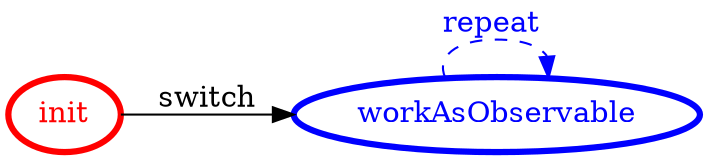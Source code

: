 /*
*
* A GraphViz DOT FSM description 
* Please use a GraphViz visualizer (like http://www.webgraphviz.com)
*  
*/

digraph finite_state_machine {
	rankdir=LR
	size="8,5"
	
	init [ color = red ][ fontcolor = red ][ penwidth = 3 ]
	workAsObservable [ color = blue ][ fontcolor = blue ][ penwidth = 3 ]
	
	workAsObservable -> workAsObservable [ label = "repeat "][ style = dashed ][ color = blue ][ fontcolor = blue ]
	init -> workAsObservable [ label = "switch" ][ color = black ][ fontcolor = black ]
}
